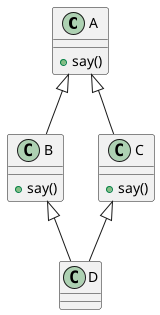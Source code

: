 @startuml
class A {
    +say()
}

class B {
    +say()
}

class C {
    +say()
}

class D

A <|-- B
A <|-- C
B <|-- D
C <|-- D
@enduml
